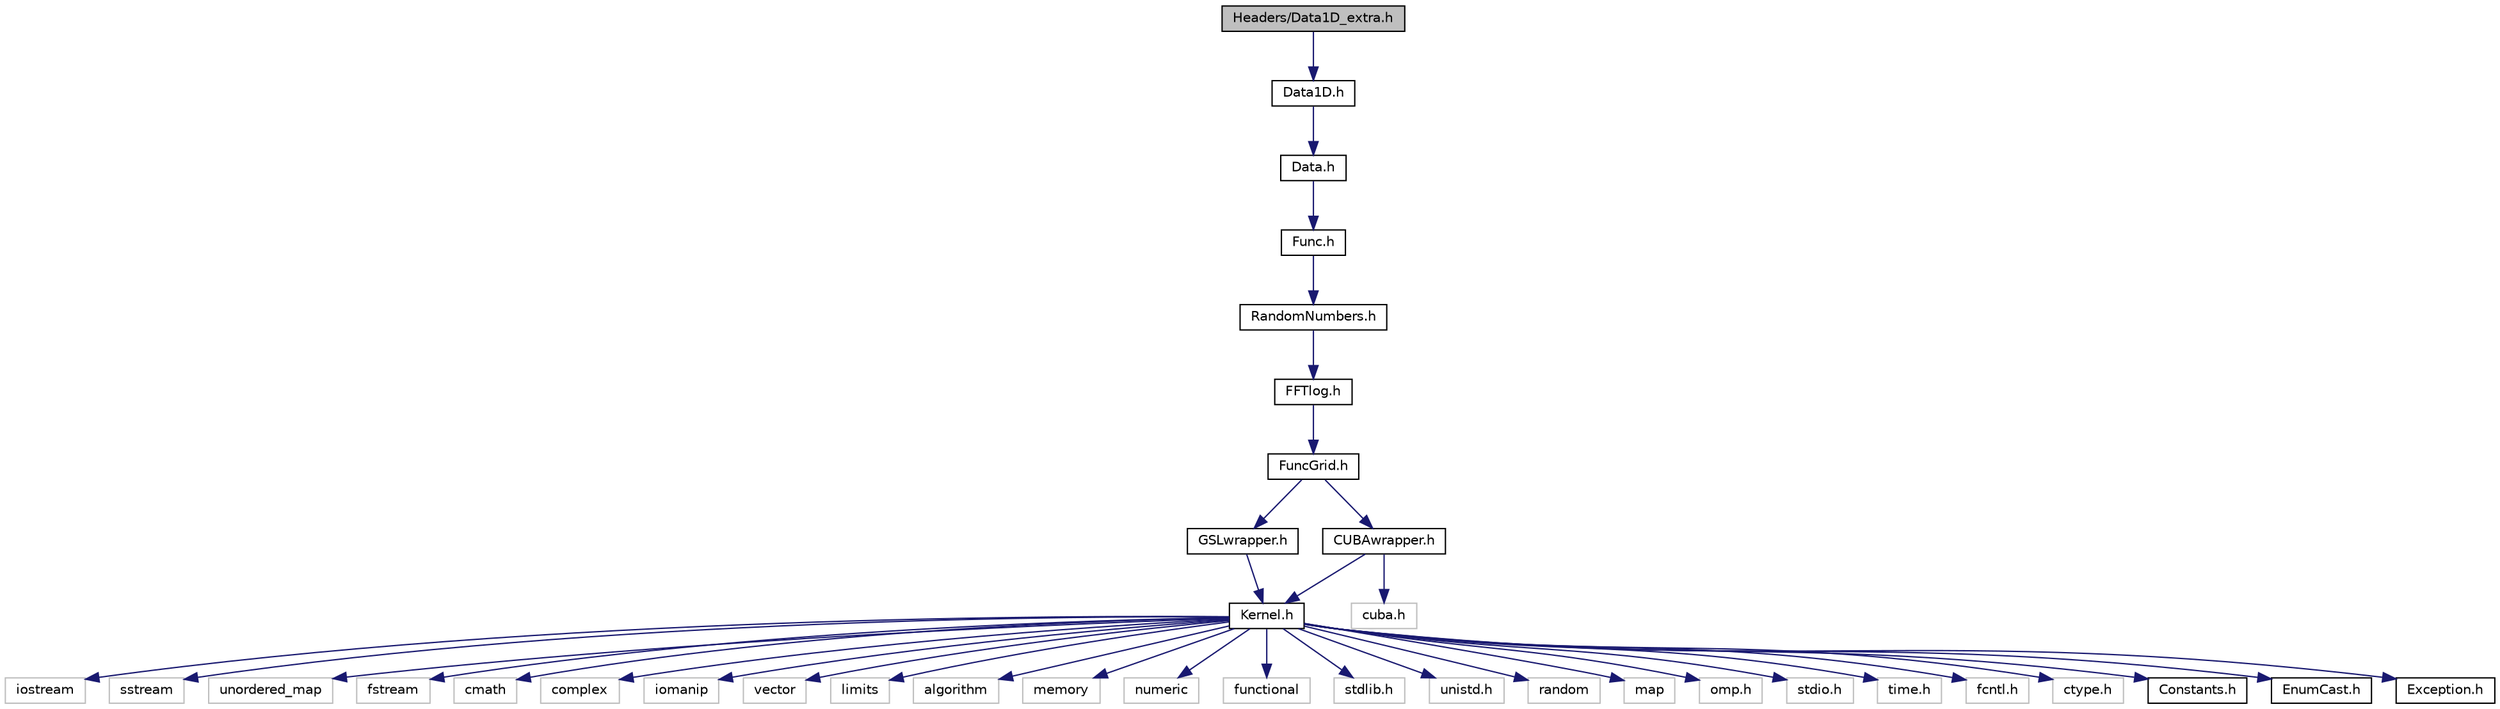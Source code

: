 digraph "Headers/Data1D_extra.h"
{
  edge [fontname="Helvetica",fontsize="10",labelfontname="Helvetica",labelfontsize="10"];
  node [fontname="Helvetica",fontsize="10",shape=record];
  Node0 [label="Headers/Data1D_extra.h",height=0.2,width=0.4,color="black", fillcolor="grey75", style="filled", fontcolor="black"];
  Node0 -> Node1 [color="midnightblue",fontsize="10",style="solid",fontname="Helvetica"];
  Node1 [label="Data1D.h",height=0.2,width=0.4,color="black", fillcolor="white", style="filled",URL="$da/d20/Data1D_8h.html",tooltip="The class Data1D. "];
  Node1 -> Node2 [color="midnightblue",fontsize="10",style="solid",fontname="Helvetica"];
  Node2 [label="Data.h",height=0.2,width=0.4,color="black", fillcolor="white", style="filled",URL="$d6/df6/Data_8h.html",tooltip="The class Data. "];
  Node2 -> Node3 [color="midnightblue",fontsize="10",style="solid",fontname="Helvetica"];
  Node3 [label="Func.h",height=0.2,width=0.4,color="black", fillcolor="white", style="filled",URL="$d2/d8a/Func_8h.html",tooltip="Useful generic functions. "];
  Node3 -> Node4 [color="midnightblue",fontsize="10",style="solid",fontname="Helvetica"];
  Node4 [label="RandomNumbers.h",height=0.2,width=0.4,color="black", fillcolor="white", style="filled",URL="$d9/d17/RandomNumbers_8h.html",tooltip="Class functions used to generate random numbers. "];
  Node4 -> Node5 [color="midnightblue",fontsize="10",style="solid",fontname="Helvetica"];
  Node5 [label="FFTlog.h",height=0.2,width=0.4,color="black", fillcolor="white", style="filled",URL="$da/ddd/FFTlog_8h.html",tooltip="Wrapper for fftlog wripper. "];
  Node5 -> Node6 [color="midnightblue",fontsize="10",style="solid",fontname="Helvetica"];
  Node6 [label="FuncGrid.h",height=0.2,width=0.4,color="black", fillcolor="white", style="filled",URL="$d5/d38/FuncGrid_8h.html",tooltip="Class used to handle functions stored on a grid. "];
  Node6 -> Node7 [color="midnightblue",fontsize="10",style="solid",fontname="Helvetica"];
  Node7 [label="GSLwrapper.h",height=0.2,width=0.4,color="black", fillcolor="white", style="filled",URL="$de/dc4/GSLwrapper_8h.html",tooltip="functions that wrap GSL routines for integration, root finding and minimization "];
  Node7 -> Node8 [color="midnightblue",fontsize="10",style="solid",fontname="Helvetica"];
  Node8 [label="Kernel.h",height=0.2,width=0.4,color="black", fillcolor="white", style="filled",URL="$d3/de9/Kernel_8h.html",tooltip="Useful generic functions. "];
  Node8 -> Node9 [color="midnightblue",fontsize="10",style="solid",fontname="Helvetica"];
  Node9 [label="iostream",height=0.2,width=0.4,color="grey75", fillcolor="white", style="filled"];
  Node8 -> Node10 [color="midnightblue",fontsize="10",style="solid",fontname="Helvetica"];
  Node10 [label="sstream",height=0.2,width=0.4,color="grey75", fillcolor="white", style="filled"];
  Node8 -> Node11 [color="midnightblue",fontsize="10",style="solid",fontname="Helvetica"];
  Node11 [label="unordered_map",height=0.2,width=0.4,color="grey75", fillcolor="white", style="filled"];
  Node8 -> Node12 [color="midnightblue",fontsize="10",style="solid",fontname="Helvetica"];
  Node12 [label="fstream",height=0.2,width=0.4,color="grey75", fillcolor="white", style="filled"];
  Node8 -> Node13 [color="midnightblue",fontsize="10",style="solid",fontname="Helvetica"];
  Node13 [label="cmath",height=0.2,width=0.4,color="grey75", fillcolor="white", style="filled"];
  Node8 -> Node14 [color="midnightblue",fontsize="10",style="solid",fontname="Helvetica"];
  Node14 [label="complex",height=0.2,width=0.4,color="grey75", fillcolor="white", style="filled"];
  Node8 -> Node15 [color="midnightblue",fontsize="10",style="solid",fontname="Helvetica"];
  Node15 [label="iomanip",height=0.2,width=0.4,color="grey75", fillcolor="white", style="filled"];
  Node8 -> Node16 [color="midnightblue",fontsize="10",style="solid",fontname="Helvetica"];
  Node16 [label="vector",height=0.2,width=0.4,color="grey75", fillcolor="white", style="filled"];
  Node8 -> Node17 [color="midnightblue",fontsize="10",style="solid",fontname="Helvetica"];
  Node17 [label="limits",height=0.2,width=0.4,color="grey75", fillcolor="white", style="filled"];
  Node8 -> Node18 [color="midnightblue",fontsize="10",style="solid",fontname="Helvetica"];
  Node18 [label="algorithm",height=0.2,width=0.4,color="grey75", fillcolor="white", style="filled"];
  Node8 -> Node19 [color="midnightblue",fontsize="10",style="solid",fontname="Helvetica"];
  Node19 [label="memory",height=0.2,width=0.4,color="grey75", fillcolor="white", style="filled"];
  Node8 -> Node20 [color="midnightblue",fontsize="10",style="solid",fontname="Helvetica"];
  Node20 [label="numeric",height=0.2,width=0.4,color="grey75", fillcolor="white", style="filled"];
  Node8 -> Node21 [color="midnightblue",fontsize="10",style="solid",fontname="Helvetica"];
  Node21 [label="functional",height=0.2,width=0.4,color="grey75", fillcolor="white", style="filled"];
  Node8 -> Node22 [color="midnightblue",fontsize="10",style="solid",fontname="Helvetica"];
  Node22 [label="stdlib.h",height=0.2,width=0.4,color="grey75", fillcolor="white", style="filled"];
  Node8 -> Node23 [color="midnightblue",fontsize="10",style="solid",fontname="Helvetica"];
  Node23 [label="unistd.h",height=0.2,width=0.4,color="grey75", fillcolor="white", style="filled"];
  Node8 -> Node24 [color="midnightblue",fontsize="10",style="solid",fontname="Helvetica"];
  Node24 [label="random",height=0.2,width=0.4,color="grey75", fillcolor="white", style="filled"];
  Node8 -> Node25 [color="midnightblue",fontsize="10",style="solid",fontname="Helvetica"];
  Node25 [label="map",height=0.2,width=0.4,color="grey75", fillcolor="white", style="filled"];
  Node8 -> Node26 [color="midnightblue",fontsize="10",style="solid",fontname="Helvetica"];
  Node26 [label="omp.h",height=0.2,width=0.4,color="grey75", fillcolor="white", style="filled"];
  Node8 -> Node27 [color="midnightblue",fontsize="10",style="solid",fontname="Helvetica"];
  Node27 [label="stdio.h",height=0.2,width=0.4,color="grey75", fillcolor="white", style="filled"];
  Node8 -> Node28 [color="midnightblue",fontsize="10",style="solid",fontname="Helvetica"];
  Node28 [label="time.h",height=0.2,width=0.4,color="grey75", fillcolor="white", style="filled"];
  Node8 -> Node29 [color="midnightblue",fontsize="10",style="solid",fontname="Helvetica"];
  Node29 [label="fcntl.h",height=0.2,width=0.4,color="grey75", fillcolor="white", style="filled"];
  Node8 -> Node30 [color="midnightblue",fontsize="10",style="solid",fontname="Helvetica"];
  Node30 [label="ctype.h",height=0.2,width=0.4,color="grey75", fillcolor="white", style="filled"];
  Node8 -> Node31 [color="midnightblue",fontsize="10",style="solid",fontname="Helvetica"];
  Node31 [label="Constants.h",height=0.2,width=0.4,color="black", fillcolor="white", style="filled",URL="$d1/d45/Constants_8h.html",tooltip="Constants of general use. "];
  Node8 -> Node32 [color="midnightblue",fontsize="10",style="solid",fontname="Helvetica"];
  Node32 [label="EnumCast.h",height=0.2,width=0.4,color="black", fillcolor="white", style="filled",URL="$d5/d76/EnumCast_8h.html",tooltip="Classes used to cast integers and std::string into the enums used in the CosmoBolognaLib. "];
  Node8 -> Node33 [color="midnightblue",fontsize="10",style="solid",fontname="Helvetica"];
  Node33 [label="Exception.h",height=0.2,width=0.4,color="black", fillcolor="white", style="filled",URL="$d8/d8a/Exception_8h.html",tooltip="The class Exception Class used to handle the exceptions. "];
  Node6 -> Node34 [color="midnightblue",fontsize="10",style="solid",fontname="Helvetica"];
  Node34 [label="CUBAwrapper.h",height=0.2,width=0.4,color="black", fillcolor="white", style="filled",URL="$db/dad/CUBAwrapper_8h.html",tooltip="class CUBAwrapper that wrap CUBA routines for multidimensional integration "];
  Node34 -> Node35 [color="midnightblue",fontsize="10",style="solid",fontname="Helvetica"];
  Node35 [label="cuba.h",height=0.2,width=0.4,color="grey75", fillcolor="white", style="filled"];
  Node34 -> Node8 [color="midnightblue",fontsize="10",style="solid",fontname="Helvetica"];
}

